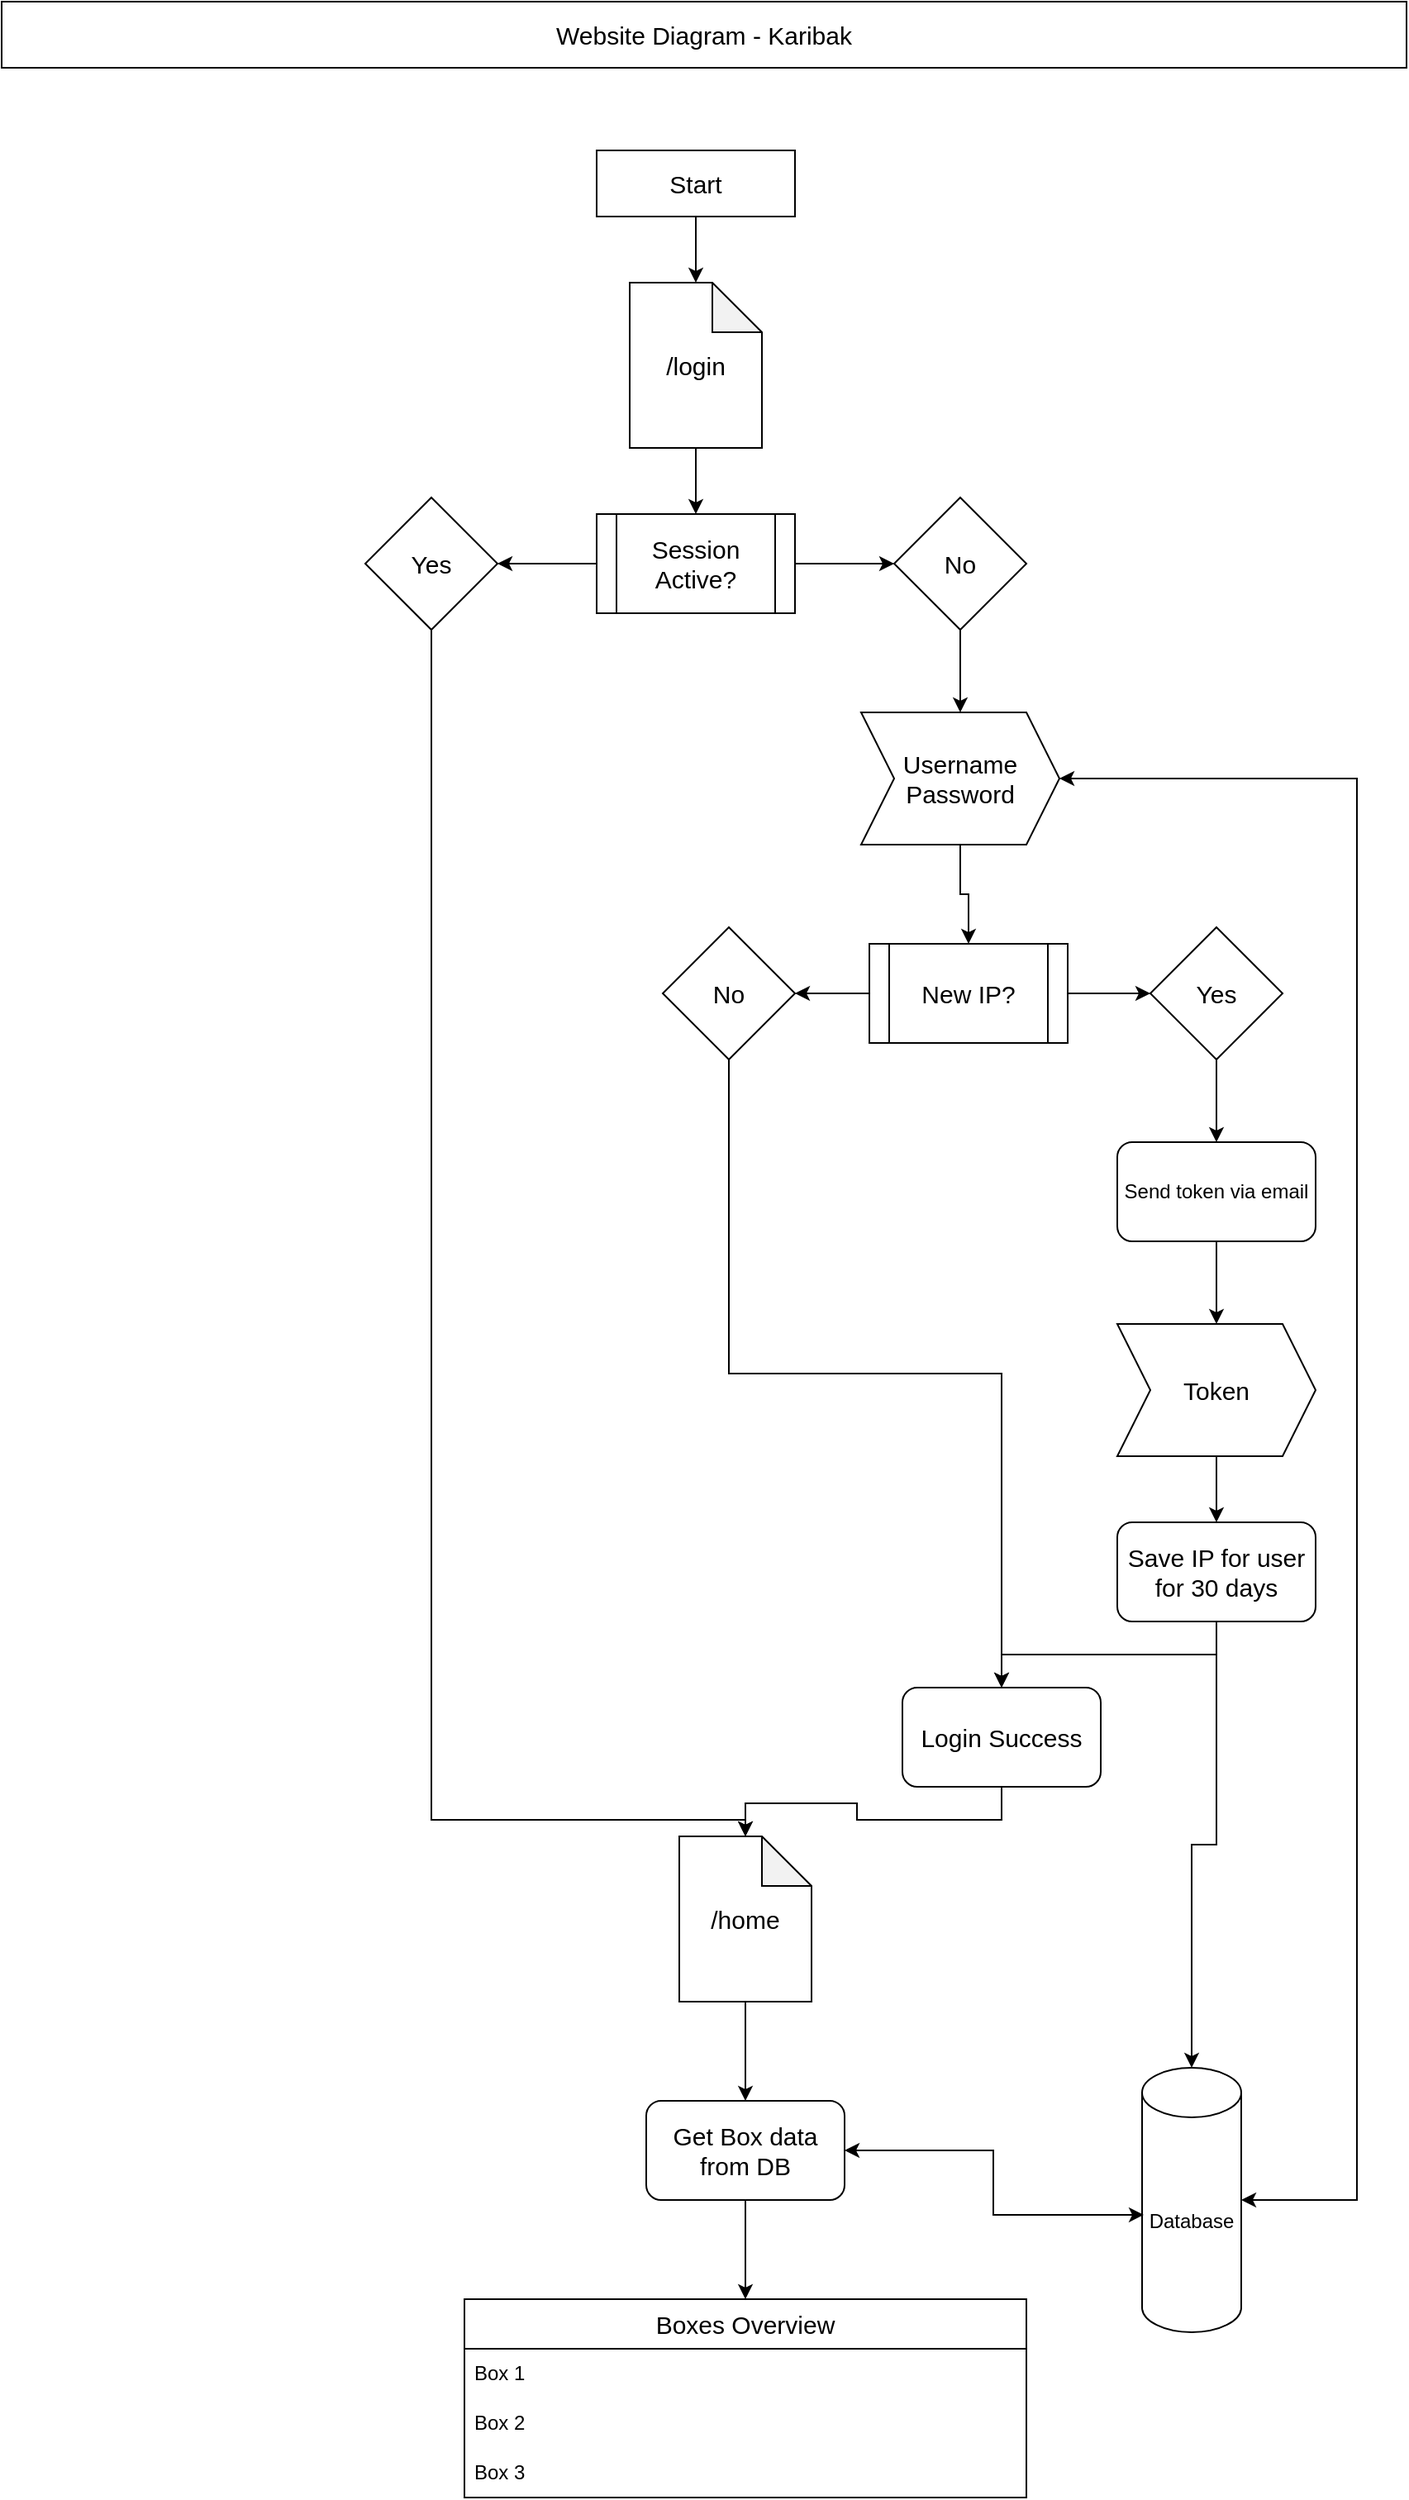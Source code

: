 <mxfile version="22.0.3" type="device">
  <diagram name="Page-1" id="En7ezyhbDsyLN38NqACK">
    <mxGraphModel dx="1562" dy="975" grid="1" gridSize="10" guides="1" tooltips="1" connect="1" arrows="1" fold="1" page="1" pageScale="1" pageWidth="850" pageHeight="1100" math="0" shadow="0">
      <root>
        <mxCell id="0" />
        <mxCell id="1" parent="0" />
        <mxCell id="UAGLz3W2-KRs8dzTANij-1" value="&lt;font style=&quot;font-size: 15px;&quot;&gt;Website Diagram - Karibak&lt;/font&gt;" style="rounded=0;whiteSpace=wrap;html=1;" vertex="1" parent="1">
          <mxGeometry width="850" height="40" as="geometry" />
        </mxCell>
        <mxCell id="UAGLz3W2-KRs8dzTANij-2" value="&lt;font style=&quot;font-size: 15px;&quot;&gt;Start&lt;/font&gt;" style="rounded=0;whiteSpace=wrap;html=1;" vertex="1" parent="1">
          <mxGeometry x="360" y="90" width="120" height="40" as="geometry" />
        </mxCell>
        <mxCell id="UAGLz3W2-KRs8dzTANij-32" style="edgeStyle=orthogonalEdgeStyle;rounded=0;orthogonalLoop=1;jettySize=auto;html=1;exitX=0;exitY=0.5;exitDx=0;exitDy=0;entryX=1;entryY=0.5;entryDx=0;entryDy=0;" edge="1" parent="1" source="UAGLz3W2-KRs8dzTANij-9" target="UAGLz3W2-KRs8dzTANij-10">
          <mxGeometry relative="1" as="geometry" />
        </mxCell>
        <mxCell id="UAGLz3W2-KRs8dzTANij-33" style="edgeStyle=orthogonalEdgeStyle;rounded=0;orthogonalLoop=1;jettySize=auto;html=1;exitX=1;exitY=0.5;exitDx=0;exitDy=0;entryX=0;entryY=0.5;entryDx=0;entryDy=0;" edge="1" parent="1" source="UAGLz3W2-KRs8dzTANij-9" target="UAGLz3W2-KRs8dzTANij-11">
          <mxGeometry relative="1" as="geometry" />
        </mxCell>
        <mxCell id="UAGLz3W2-KRs8dzTANij-9" value="&lt;font style=&quot;font-size: 15px;&quot;&gt;Session Active?&lt;/font&gt;" style="shape=process;whiteSpace=wrap;html=1;backgroundOutline=1;" vertex="1" parent="1">
          <mxGeometry x="360" y="310" width="120" height="60" as="geometry" />
        </mxCell>
        <mxCell id="UAGLz3W2-KRs8dzTANij-10" value="&lt;font style=&quot;font-size: 15px;&quot;&gt;Yes&lt;/font&gt;" style="rhombus;whiteSpace=wrap;html=1;" vertex="1" parent="1">
          <mxGeometry x="220" y="300" width="80" height="80" as="geometry" />
        </mxCell>
        <mxCell id="UAGLz3W2-KRs8dzTANij-15" style="edgeStyle=orthogonalEdgeStyle;rounded=0;orthogonalLoop=1;jettySize=auto;html=1;exitX=0.5;exitY=1;exitDx=0;exitDy=0;entryX=0.5;entryY=0;entryDx=0;entryDy=0;" edge="1" parent="1" source="UAGLz3W2-KRs8dzTANij-11" target="UAGLz3W2-KRs8dzTANij-14">
          <mxGeometry relative="1" as="geometry" />
        </mxCell>
        <mxCell id="UAGLz3W2-KRs8dzTANij-11" value="&lt;font style=&quot;font-size: 15px;&quot;&gt;No&lt;/font&gt;" style="rhombus;whiteSpace=wrap;html=1;" vertex="1" parent="1">
          <mxGeometry x="540" y="300" width="80" height="80" as="geometry" />
        </mxCell>
        <mxCell id="UAGLz3W2-KRs8dzTANij-35" style="edgeStyle=orthogonalEdgeStyle;rounded=0;orthogonalLoop=1;jettySize=auto;html=1;exitX=0.5;exitY=1;exitDx=0;exitDy=0;exitPerimeter=0;entryX=0.5;entryY=0;entryDx=0;entryDy=0;" edge="1" parent="1" source="UAGLz3W2-KRs8dzTANij-13" target="UAGLz3W2-KRs8dzTANij-9">
          <mxGeometry relative="1" as="geometry" />
        </mxCell>
        <mxCell id="UAGLz3W2-KRs8dzTANij-13" value="&lt;font style=&quot;font-size: 15px;&quot;&gt;/login&lt;/font&gt;" style="shape=note;whiteSpace=wrap;html=1;backgroundOutline=1;darkOpacity=0.05;" vertex="1" parent="1">
          <mxGeometry x="380" y="170" width="80" height="100" as="geometry" />
        </mxCell>
        <mxCell id="UAGLz3W2-KRs8dzTANij-27" value="" style="edgeStyle=orthogonalEdgeStyle;rounded=0;orthogonalLoop=1;jettySize=auto;html=1;" edge="1" parent="1" source="UAGLz3W2-KRs8dzTANij-14" target="UAGLz3W2-KRs8dzTANij-16">
          <mxGeometry relative="1" as="geometry" />
        </mxCell>
        <mxCell id="UAGLz3W2-KRs8dzTANij-41" style="edgeStyle=orthogonalEdgeStyle;rounded=0;orthogonalLoop=1;jettySize=auto;html=1;exitX=1;exitY=0.5;exitDx=0;exitDy=0;startArrow=classic;startFill=1;" edge="1" parent="1" source="UAGLz3W2-KRs8dzTANij-14" target="UAGLz3W2-KRs8dzTANij-40">
          <mxGeometry relative="1" as="geometry">
            <Array as="points">
              <mxPoint x="820" y="470" />
              <mxPoint x="820" y="1330" />
            </Array>
          </mxGeometry>
        </mxCell>
        <mxCell id="UAGLz3W2-KRs8dzTANij-14" value="&lt;font style=&quot;font-size: 15px;&quot;&gt;Username&lt;br&gt;Password&lt;/font&gt;" style="shape=step;perimeter=stepPerimeter;whiteSpace=wrap;html=1;fixedSize=1;" vertex="1" parent="1">
          <mxGeometry x="520" y="430" width="120" height="80" as="geometry" />
        </mxCell>
        <mxCell id="UAGLz3W2-KRs8dzTANij-28" value="" style="edgeStyle=orthogonalEdgeStyle;rounded=0;orthogonalLoop=1;jettySize=auto;html=1;" edge="1" parent="1" source="UAGLz3W2-KRs8dzTANij-16" target="UAGLz3W2-KRs8dzTANij-18">
          <mxGeometry relative="1" as="geometry" />
        </mxCell>
        <mxCell id="UAGLz3W2-KRs8dzTANij-29" value="" style="edgeStyle=orthogonalEdgeStyle;rounded=0;orthogonalLoop=1;jettySize=auto;html=1;" edge="1" parent="1" source="UAGLz3W2-KRs8dzTANij-16" target="UAGLz3W2-KRs8dzTANij-17">
          <mxGeometry relative="1" as="geometry" />
        </mxCell>
        <mxCell id="UAGLz3W2-KRs8dzTANij-16" value="&lt;span style=&quot;font-size: 15px;&quot;&gt;New IP?&lt;/span&gt;" style="shape=process;whiteSpace=wrap;html=1;backgroundOutline=1;" vertex="1" parent="1">
          <mxGeometry x="525" y="570" width="120" height="60" as="geometry" />
        </mxCell>
        <mxCell id="UAGLz3W2-KRs8dzTANij-22" style="edgeStyle=orthogonalEdgeStyle;rounded=0;orthogonalLoop=1;jettySize=auto;html=1;exitX=0.5;exitY=1;exitDx=0;exitDy=0;entryX=0.5;entryY=0;entryDx=0;entryDy=0;" edge="1" parent="1" source="UAGLz3W2-KRs8dzTANij-17" target="UAGLz3W2-KRs8dzTANij-19">
          <mxGeometry relative="1" as="geometry" />
        </mxCell>
        <mxCell id="UAGLz3W2-KRs8dzTANij-17" value="&lt;font style=&quot;font-size: 15px;&quot;&gt;Yes&lt;/font&gt;" style="rhombus;whiteSpace=wrap;html=1;" vertex="1" parent="1">
          <mxGeometry x="695" y="560" width="80" height="80" as="geometry" />
        </mxCell>
        <mxCell id="UAGLz3W2-KRs8dzTANij-30" style="edgeStyle=orthogonalEdgeStyle;rounded=0;orthogonalLoop=1;jettySize=auto;html=1;exitX=0.5;exitY=1;exitDx=0;exitDy=0;" edge="1" parent="1" source="UAGLz3W2-KRs8dzTANij-18" target="UAGLz3W2-KRs8dzTANij-25">
          <mxGeometry relative="1" as="geometry" />
        </mxCell>
        <mxCell id="UAGLz3W2-KRs8dzTANij-18" value="&lt;font style=&quot;font-size: 15px;&quot;&gt;No&lt;/font&gt;" style="rhombus;whiteSpace=wrap;html=1;" vertex="1" parent="1">
          <mxGeometry x="400" y="560" width="80" height="80" as="geometry" />
        </mxCell>
        <mxCell id="UAGLz3W2-KRs8dzTANij-23" style="edgeStyle=orthogonalEdgeStyle;rounded=0;orthogonalLoop=1;jettySize=auto;html=1;exitX=0.5;exitY=1;exitDx=0;exitDy=0;entryX=0.5;entryY=0;entryDx=0;entryDy=0;" edge="1" parent="1" source="UAGLz3W2-KRs8dzTANij-19" target="UAGLz3W2-KRs8dzTANij-20">
          <mxGeometry relative="1" as="geometry" />
        </mxCell>
        <mxCell id="UAGLz3W2-KRs8dzTANij-19" value="Send token via email" style="rounded=1;whiteSpace=wrap;html=1;" vertex="1" parent="1">
          <mxGeometry x="675" y="690" width="120" height="60" as="geometry" />
        </mxCell>
        <mxCell id="UAGLz3W2-KRs8dzTANij-24" style="edgeStyle=orthogonalEdgeStyle;rounded=0;orthogonalLoop=1;jettySize=auto;html=1;exitX=0.5;exitY=1;exitDx=0;exitDy=0;entryX=0.5;entryY=0;entryDx=0;entryDy=0;" edge="1" parent="1" source="UAGLz3W2-KRs8dzTANij-20" target="UAGLz3W2-KRs8dzTANij-21">
          <mxGeometry relative="1" as="geometry" />
        </mxCell>
        <mxCell id="UAGLz3W2-KRs8dzTANij-20" value="&lt;span style=&quot;font-size: 15px;&quot;&gt;Token&lt;/span&gt;" style="shape=step;perimeter=stepPerimeter;whiteSpace=wrap;html=1;fixedSize=1;" vertex="1" parent="1">
          <mxGeometry x="675" y="800" width="120" height="80" as="geometry" />
        </mxCell>
        <mxCell id="UAGLz3W2-KRs8dzTANij-31" style="edgeStyle=orthogonalEdgeStyle;rounded=0;orthogonalLoop=1;jettySize=auto;html=1;exitX=0.5;exitY=1;exitDx=0;exitDy=0;" edge="1" parent="1" source="UAGLz3W2-KRs8dzTANij-21" target="UAGLz3W2-KRs8dzTANij-25">
          <mxGeometry relative="1" as="geometry" />
        </mxCell>
        <mxCell id="UAGLz3W2-KRs8dzTANij-42" style="edgeStyle=orthogonalEdgeStyle;rounded=0;orthogonalLoop=1;jettySize=auto;html=1;exitX=0.5;exitY=1;exitDx=0;exitDy=0;" edge="1" parent="1" source="UAGLz3W2-KRs8dzTANij-21" target="UAGLz3W2-KRs8dzTANij-40">
          <mxGeometry relative="1" as="geometry" />
        </mxCell>
        <mxCell id="UAGLz3W2-KRs8dzTANij-21" value="&lt;font style=&quot;font-size: 15px;&quot;&gt;Save IP for user for 30 days&lt;/font&gt;" style="rounded=1;whiteSpace=wrap;html=1;" vertex="1" parent="1">
          <mxGeometry x="675" y="920" width="120" height="60" as="geometry" />
        </mxCell>
        <mxCell id="UAGLz3W2-KRs8dzTANij-38" style="edgeStyle=orthogonalEdgeStyle;rounded=0;orthogonalLoop=1;jettySize=auto;html=1;exitX=0.5;exitY=1;exitDx=0;exitDy=0;" edge="1" parent="1" source="UAGLz3W2-KRs8dzTANij-25" target="UAGLz3W2-KRs8dzTANij-36">
          <mxGeometry relative="1" as="geometry" />
        </mxCell>
        <mxCell id="UAGLz3W2-KRs8dzTANij-25" value="&lt;font style=&quot;font-size: 15px;&quot;&gt;Login Success&lt;/font&gt;" style="rounded=1;whiteSpace=wrap;html=1;" vertex="1" parent="1">
          <mxGeometry x="545" y="1020" width="120" height="60" as="geometry" />
        </mxCell>
        <mxCell id="UAGLz3W2-KRs8dzTANij-34" style="edgeStyle=orthogonalEdgeStyle;rounded=0;orthogonalLoop=1;jettySize=auto;html=1;exitX=0.5;exitY=1;exitDx=0;exitDy=0;entryX=0.5;entryY=0;entryDx=0;entryDy=0;entryPerimeter=0;" edge="1" parent="1" source="UAGLz3W2-KRs8dzTANij-2" target="UAGLz3W2-KRs8dzTANij-13">
          <mxGeometry relative="1" as="geometry" />
        </mxCell>
        <mxCell id="UAGLz3W2-KRs8dzTANij-45" style="edgeStyle=orthogonalEdgeStyle;rounded=0;orthogonalLoop=1;jettySize=auto;html=1;exitX=0.5;exitY=1;exitDx=0;exitDy=0;exitPerimeter=0;entryX=0.5;entryY=0;entryDx=0;entryDy=0;" edge="1" parent="1" source="UAGLz3W2-KRs8dzTANij-36" target="UAGLz3W2-KRs8dzTANij-43">
          <mxGeometry relative="1" as="geometry" />
        </mxCell>
        <mxCell id="UAGLz3W2-KRs8dzTANij-36" value="&lt;font style=&quot;font-size: 15px;&quot;&gt;/home&lt;/font&gt;" style="shape=note;whiteSpace=wrap;html=1;backgroundOutline=1;darkOpacity=0.05;" vertex="1" parent="1">
          <mxGeometry x="410" y="1110" width="80" height="100" as="geometry" />
        </mxCell>
        <mxCell id="UAGLz3W2-KRs8dzTANij-39" style="edgeStyle=orthogonalEdgeStyle;rounded=0;orthogonalLoop=1;jettySize=auto;html=1;exitX=0.5;exitY=1;exitDx=0;exitDy=0;entryX=0.5;entryY=0;entryDx=0;entryDy=0;entryPerimeter=0;" edge="1" parent="1" source="UAGLz3W2-KRs8dzTANij-10" target="UAGLz3W2-KRs8dzTANij-36">
          <mxGeometry relative="1" as="geometry">
            <Array as="points">
              <mxPoint x="260" y="1100" />
              <mxPoint x="450" y="1100" />
            </Array>
          </mxGeometry>
        </mxCell>
        <mxCell id="UAGLz3W2-KRs8dzTANij-40" value="Database" style="shape=cylinder3;whiteSpace=wrap;html=1;boundedLbl=1;backgroundOutline=1;size=15;" vertex="1" parent="1">
          <mxGeometry x="690" y="1250" width="60" height="160" as="geometry" />
        </mxCell>
        <mxCell id="UAGLz3W2-KRs8dzTANij-56" style="edgeStyle=orthogonalEdgeStyle;rounded=0;orthogonalLoop=1;jettySize=auto;html=1;exitX=0.5;exitY=1;exitDx=0;exitDy=0;" edge="1" parent="1" source="UAGLz3W2-KRs8dzTANij-43" target="UAGLz3W2-KRs8dzTANij-51">
          <mxGeometry relative="1" as="geometry" />
        </mxCell>
        <mxCell id="UAGLz3W2-KRs8dzTANij-43" value="&lt;font style=&quot;font-size: 15px;&quot;&gt;Get Box data from DB&lt;/font&gt;" style="rounded=1;whiteSpace=wrap;html=1;" vertex="1" parent="1">
          <mxGeometry x="390" y="1270" width="120" height="60" as="geometry" />
        </mxCell>
        <mxCell id="UAGLz3W2-KRs8dzTANij-44" style="edgeStyle=orthogonalEdgeStyle;rounded=0;orthogonalLoop=1;jettySize=auto;html=1;exitX=1;exitY=0.5;exitDx=0;exitDy=0;entryX=0.017;entryY=0.556;entryDx=0;entryDy=0;entryPerimeter=0;startArrow=classic;startFill=1;" edge="1" parent="1" source="UAGLz3W2-KRs8dzTANij-43" target="UAGLz3W2-KRs8dzTANij-40">
          <mxGeometry relative="1" as="geometry" />
        </mxCell>
        <mxCell id="UAGLz3W2-KRs8dzTANij-51" value="Boxes Overview" style="swimlane;fontStyle=0;childLayout=stackLayout;horizontal=1;startSize=30;horizontalStack=0;resizeParent=1;resizeParentMax=0;resizeLast=0;collapsible=1;marginBottom=0;whiteSpace=wrap;html=1;fontSize=15;" vertex="1" parent="1">
          <mxGeometry x="280" y="1390" width="340" height="120" as="geometry" />
        </mxCell>
        <mxCell id="UAGLz3W2-KRs8dzTANij-52" value="Box 1" style="text;strokeColor=none;fillColor=none;align=left;verticalAlign=middle;spacingLeft=4;spacingRight=4;overflow=hidden;points=[[0,0.5],[1,0.5]];portConstraint=eastwest;rotatable=0;whiteSpace=wrap;html=1;" vertex="1" parent="UAGLz3W2-KRs8dzTANij-51">
          <mxGeometry y="30" width="340" height="30" as="geometry" />
        </mxCell>
        <mxCell id="UAGLz3W2-KRs8dzTANij-53" value="Box 2" style="text;strokeColor=none;fillColor=none;align=left;verticalAlign=middle;spacingLeft=4;spacingRight=4;overflow=hidden;points=[[0,0.5],[1,0.5]];portConstraint=eastwest;rotatable=0;whiteSpace=wrap;html=1;" vertex="1" parent="UAGLz3W2-KRs8dzTANij-51">
          <mxGeometry y="60" width="340" height="30" as="geometry" />
        </mxCell>
        <mxCell id="UAGLz3W2-KRs8dzTANij-54" value="Box 3" style="text;strokeColor=none;fillColor=none;align=left;verticalAlign=middle;spacingLeft=4;spacingRight=4;overflow=hidden;points=[[0,0.5],[1,0.5]];portConstraint=eastwest;rotatable=0;whiteSpace=wrap;html=1;" vertex="1" parent="UAGLz3W2-KRs8dzTANij-51">
          <mxGeometry y="90" width="340" height="30" as="geometry" />
        </mxCell>
      </root>
    </mxGraphModel>
  </diagram>
</mxfile>
